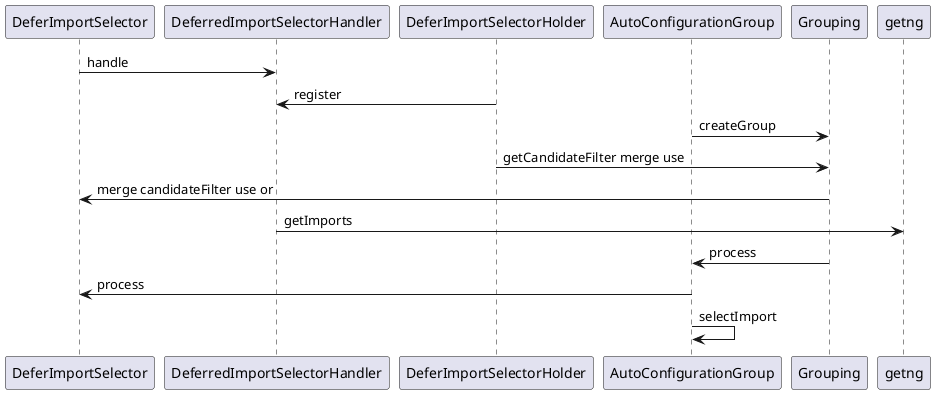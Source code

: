 @startuml
DeferImportSelector->DeferredImportSelectorHandler:handle
DeferImportSelectorHolder->DeferredImportSelectorHandler:register
AutoConfigurationGroup->Grouping:createGroup
DeferImportSelectorHolder->Grouping:getCandidateFilter merge use 
Grouping->DeferImportSelector: merge candidateFilter use or
DeferredImportSelectorHandler->getng:getImports
Grouping->AutoConfigurationGroup:process
AutoConfigurationGroup->DeferImportSelector:process
AutoConfigurationGroup->AutoConfigurationGroup:selectImport
@enduml
